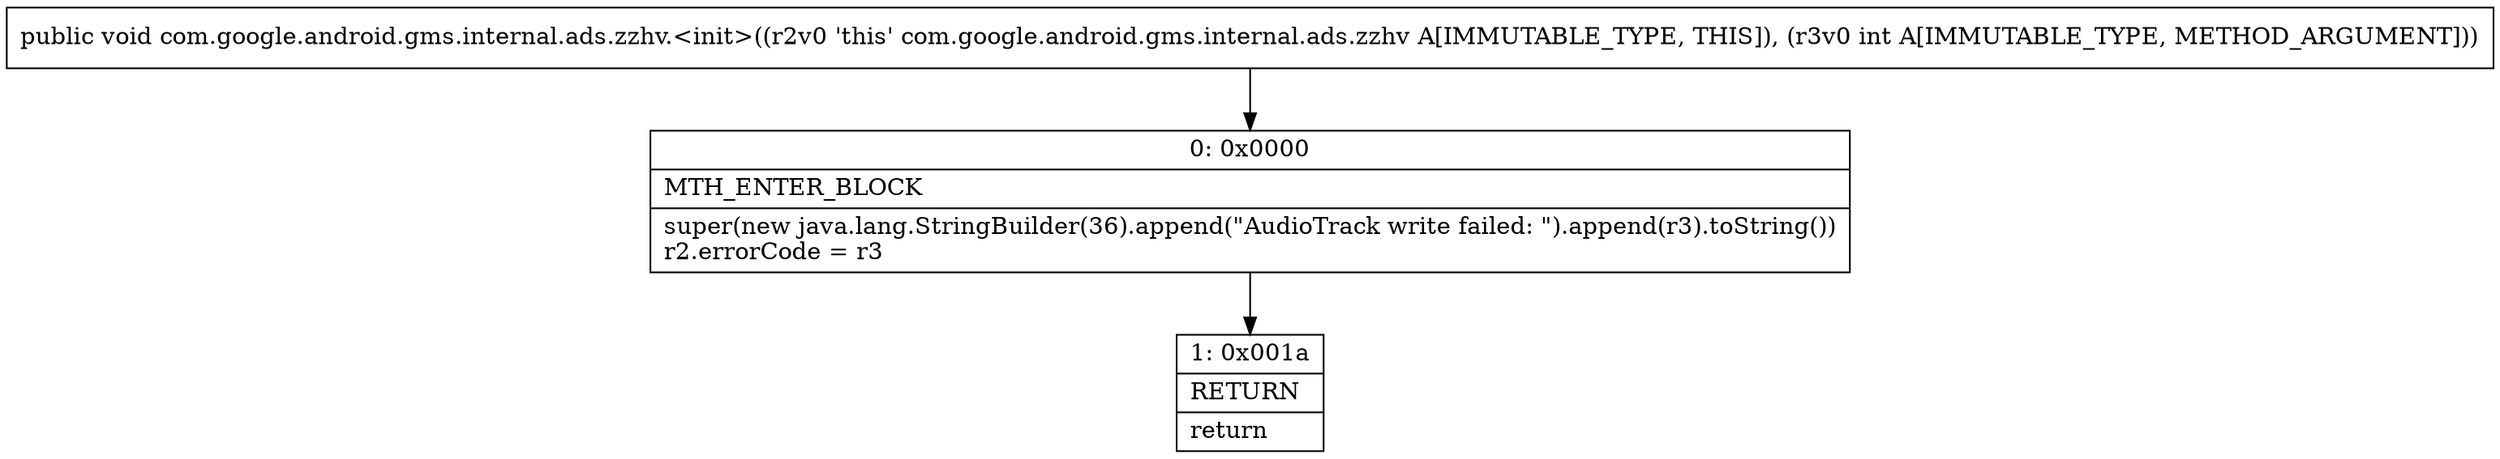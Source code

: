 digraph "CFG forcom.google.android.gms.internal.ads.zzhv.\<init\>(I)V" {
Node_0 [shape=record,label="{0\:\ 0x0000|MTH_ENTER_BLOCK\l|super(new java.lang.StringBuilder(36).append(\"AudioTrack write failed: \").append(r3).toString())\lr2.errorCode = r3\l}"];
Node_1 [shape=record,label="{1\:\ 0x001a|RETURN\l|return\l}"];
MethodNode[shape=record,label="{public void com.google.android.gms.internal.ads.zzhv.\<init\>((r2v0 'this' com.google.android.gms.internal.ads.zzhv A[IMMUTABLE_TYPE, THIS]), (r3v0 int A[IMMUTABLE_TYPE, METHOD_ARGUMENT])) }"];
MethodNode -> Node_0;
Node_0 -> Node_1;
}

